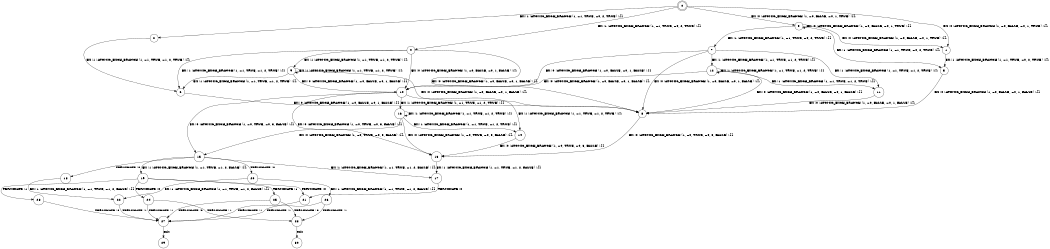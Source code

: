 digraph BCG {
size = "7, 10.5";
center = TRUE;
node [shape = circle];
0 [peripheries = 2];
0 -> 1 [label = "EX !0 !ATOMIC_EXCH_BRANCH (1, +0, FALSE, +0, 1, TRUE) !{}"];
0 -> 2 [label = "EX !1 !ATOMIC_EXCH_BRANCH (1, +1, TRUE, +0, 2, TRUE) !{}"];
0 -> 3 [label = "EX !0 !ATOMIC_EXCH_BRANCH (1, +0, FALSE, +0, 1, TRUE) !{}"];
0 -> 4 [label = "EX !1 !ATOMIC_EXCH_BRANCH (1, +1, TRUE, +0, 2, TRUE) !{}"];
1 -> 5 [label = "EX !1 !ATOMIC_EXCH_BRANCH (1, +1, TRUE, +0, 2, TRUE) !{}"];
2 -> 6 [label = "EX !1 !ATOMIC_EXCH_BRANCH (1, +1, TRUE, +1, 2, TRUE) !{}"];
3 -> 1 [label = "EX !0 !ATOMIC_EXCH_BRANCH (1, +0, FALSE, +0, 1, TRUE) !{}"];
3 -> 5 [label = "EX !1 !ATOMIC_EXCH_BRANCH (1, +1, TRUE, +0, 2, TRUE) !{}"];
3 -> 3 [label = "EX !0 !ATOMIC_EXCH_BRANCH (1, +0, FALSE, +0, 1, TRUE) !{}"];
3 -> 7 [label = "EX !1 !ATOMIC_EXCH_BRANCH (1, +1, TRUE, +0, 2, TRUE) !{}"];
4 -> 6 [label = "EX !1 !ATOMIC_EXCH_BRANCH (1, +1, TRUE, +1, 2, TRUE) !{}"];
4 -> 8 [label = "EX !0 !ATOMIC_EXCH_BRANCH (1, +0, FALSE, +0, 1, FALSE) !{}"];
4 -> 9 [label = "EX !1 !ATOMIC_EXCH_BRANCH (1, +1, TRUE, +1, 2, TRUE) !{}"];
4 -> 10 [label = "EX !0 !ATOMIC_EXCH_BRANCH (1, +0, FALSE, +0, 1, FALSE) !{}"];
5 -> 8 [label = "EX !0 !ATOMIC_EXCH_BRANCH (1, +0, FALSE, +0, 1, FALSE) !{}"];
6 -> 8 [label = "EX !0 !ATOMIC_EXCH_BRANCH (1, +0, FALSE, +0, 1, FALSE) !{}"];
7 -> 8 [label = "EX !0 !ATOMIC_EXCH_BRANCH (1, +0, FALSE, +0, 1, FALSE) !{}"];
7 -> 11 [label = "EX !1 !ATOMIC_EXCH_BRANCH (1, +1, TRUE, +1, 2, TRUE) !{}"];
7 -> 10 [label = "EX !0 !ATOMIC_EXCH_BRANCH (1, +0, FALSE, +0, 1, FALSE) !{}"];
7 -> 12 [label = "EX !1 !ATOMIC_EXCH_BRANCH (1, +1, TRUE, +1, 2, TRUE) !{}"];
8 -> 13 [label = "EX !0 !ATOMIC_EXCH_BRANCH (1, +0, TRUE, +0, 3, FALSE) !{}"];
9 -> 6 [label = "EX !1 !ATOMIC_EXCH_BRANCH (1, +1, TRUE, +1, 2, TRUE) !{}"];
9 -> 8 [label = "EX !0 !ATOMIC_EXCH_BRANCH (1, +0, FALSE, +0, 1, FALSE) !{}"];
9 -> 9 [label = "EX !1 !ATOMIC_EXCH_BRANCH (1, +1, TRUE, +1, 2, TRUE) !{}"];
9 -> 10 [label = "EX !0 !ATOMIC_EXCH_BRANCH (1, +0, FALSE, +0, 1, FALSE) !{}"];
10 -> 13 [label = "EX !0 !ATOMIC_EXCH_BRANCH (1, +0, TRUE, +0, 3, FALSE) !{}"];
10 -> 14 [label = "EX !1 !ATOMIC_EXCH_BRANCH (1, +1, TRUE, +1, 2, TRUE) !{}"];
10 -> 15 [label = "EX !0 !ATOMIC_EXCH_BRANCH (1, +0, TRUE, +0, 3, FALSE) !{}"];
10 -> 16 [label = "EX !1 !ATOMIC_EXCH_BRANCH (1, +1, TRUE, +1, 2, TRUE) !{}"];
11 -> 8 [label = "EX !0 !ATOMIC_EXCH_BRANCH (1, +0, FALSE, +0, 1, FALSE) !{}"];
12 -> 8 [label = "EX !0 !ATOMIC_EXCH_BRANCH (1, +0, FALSE, +0, 1, FALSE) !{}"];
12 -> 11 [label = "EX !1 !ATOMIC_EXCH_BRANCH (1, +1, TRUE, +1, 2, TRUE) !{}"];
12 -> 10 [label = "EX !0 !ATOMIC_EXCH_BRANCH (1, +0, FALSE, +0, 1, FALSE) !{}"];
12 -> 12 [label = "EX !1 !ATOMIC_EXCH_BRANCH (1, +1, TRUE, +1, 2, TRUE) !{}"];
13 -> 17 [label = "EX !1 !ATOMIC_EXCH_BRANCH (1, +1, TRUE, +1, 2, FALSE) !{}"];
14 -> 13 [label = "EX !0 !ATOMIC_EXCH_BRANCH (1, +0, TRUE, +0, 3, FALSE) !{}"];
15 -> 17 [label = "EX !1 !ATOMIC_EXCH_BRANCH (1, +1, TRUE, +1, 2, FALSE) !{}"];
15 -> 18 [label = "TERMINATE !0"];
15 -> 19 [label = "EX !1 !ATOMIC_EXCH_BRANCH (1, +1, TRUE, +1, 2, FALSE) !{}"];
15 -> 20 [label = "TERMINATE !0"];
16 -> 13 [label = "EX !0 !ATOMIC_EXCH_BRANCH (1, +0, TRUE, +0, 3, FALSE) !{}"];
16 -> 14 [label = "EX !1 !ATOMIC_EXCH_BRANCH (1, +1, TRUE, +1, 2, TRUE) !{}"];
16 -> 15 [label = "EX !0 !ATOMIC_EXCH_BRANCH (1, +0, TRUE, +0, 3, FALSE) !{}"];
16 -> 16 [label = "EX !1 !ATOMIC_EXCH_BRANCH (1, +1, TRUE, +1, 2, TRUE) !{}"];
17 -> 21 [label = "TERMINATE !0"];
18 -> 22 [label = "EX !1 !ATOMIC_EXCH_BRANCH (1, +1, TRUE, +1, 2, FALSE) !{}"];
19 -> 21 [label = "TERMINATE !0"];
19 -> 23 [label = "TERMINATE !1"];
19 -> 24 [label = "TERMINATE !0"];
19 -> 25 [label = "TERMINATE !1"];
20 -> 22 [label = "EX !1 !ATOMIC_EXCH_BRANCH (1, +1, TRUE, +1, 2, FALSE) !{}"];
20 -> 26 [label = "EX !1 !ATOMIC_EXCH_BRANCH (1, +1, TRUE, +1, 2, FALSE) !{}"];
21 -> 27 [label = "TERMINATE !1"];
22 -> 27 [label = "TERMINATE !1"];
23 -> 27 [label = "TERMINATE !0"];
24 -> 27 [label = "TERMINATE !1"];
24 -> 28 [label = "TERMINATE !1"];
25 -> 27 [label = "TERMINATE !0"];
25 -> 28 [label = "TERMINATE !0"];
26 -> 27 [label = "TERMINATE !1"];
26 -> 28 [label = "TERMINATE !1"];
27 -> 29 [label = "exit"];
28 -> 30 [label = "exit"];
}
